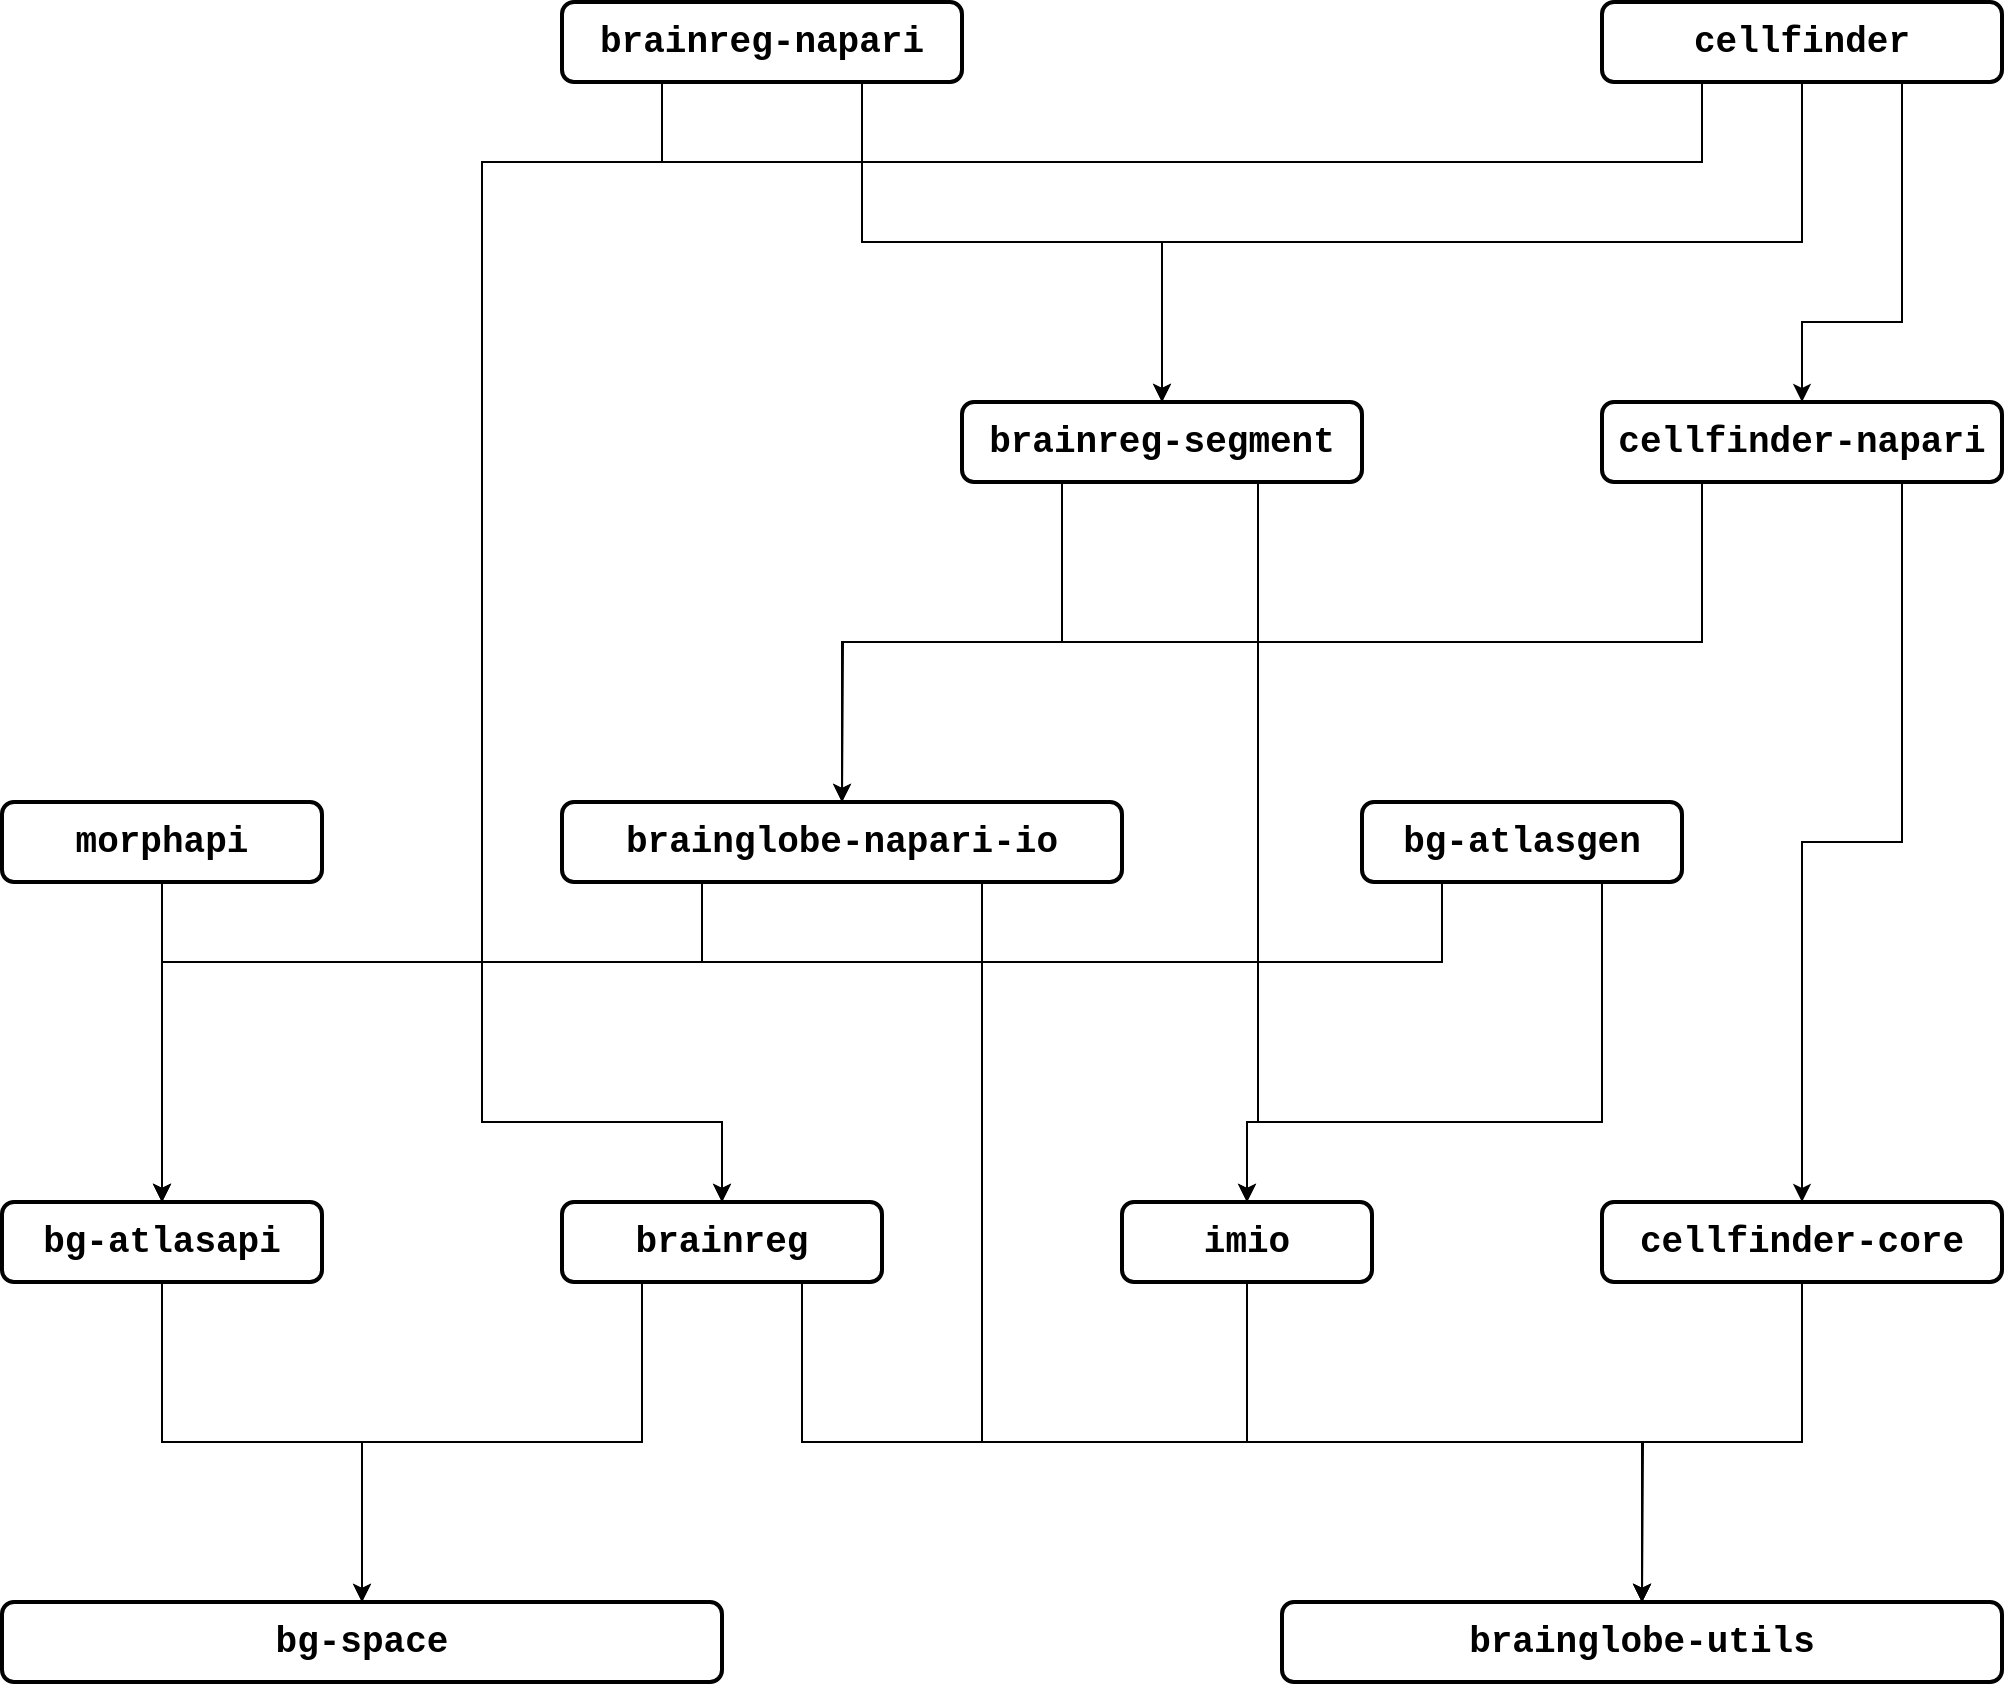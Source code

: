 <mxfile version="21.6.8" type="device">
  <diagram name="Page-1" id="Tok1ij6j-mb2-ARkbqWd">
    <mxGraphModel dx="1434" dy="822" grid="1" gridSize="10" guides="1" tooltips="1" connect="1" arrows="1" fold="1" page="1" pageScale="1" pageWidth="1169" pageHeight="1654" background="#FFFFFF" math="0" shadow="0">
      <root>
        <mxCell id="0" />
        <mxCell id="1" parent="0" />
        <mxCell id="ByYHPxEG6UrN7jGlJ29--2" value="&lt;font style=&quot;font-size: 18px;&quot;&gt;&lt;span style=&quot;font-size: 18px;&quot;&gt;bg-space&lt;/span&gt;&lt;/font&gt;" style="rounded=1;whiteSpace=wrap;html=1;fontFamily=Courier New;fontStyle=1;fontSize=18;fillStyle=solid;strokeColor=#000000;fillColor=#FFFFFF;strokeWidth=2;align=center;fontColor=#000000;" parent="1" vertex="1">
          <mxGeometry x="80" y="1560" width="360" height="40" as="geometry" />
        </mxCell>
        <mxCell id="ByYHPxEG6UrN7jGlJ29--3" value="&lt;font style=&quot;font-size: 18px;&quot;&gt;&lt;span style=&quot;font-size: 18px;&quot;&gt;brainglobe-utils&lt;/span&gt;&lt;/font&gt;" style="rounded=1;whiteSpace=wrap;html=1;fontFamily=Courier New;fontStyle=1;fontSize=18;fillStyle=solid;strokeColor=#000000;fillColor=#FFFFFF;strokeWidth=2;align=center;fontColor=#000000;" parent="1" vertex="1">
          <mxGeometry x="720" y="1560" width="360" height="40" as="geometry" />
        </mxCell>
        <mxCell id="ByYHPxEG6UrN7jGlJ29--9" style="edgeStyle=orthogonalEdgeStyle;rounded=0;orthogonalLoop=1;jettySize=auto;html=1;entryX=0.5;entryY=0;entryDx=0;entryDy=0;fontFamily=Courier New;fontStyle=1;fontSize=18;" parent="1" source="ByYHPxEG6UrN7jGlJ29--4" target="ByYHPxEG6UrN7jGlJ29--2" edge="1">
          <mxGeometry relative="1" as="geometry" />
        </mxCell>
        <mxCell id="ByYHPxEG6UrN7jGlJ29--4" value="&lt;font style=&quot;font-size: 18px;&quot;&gt;&lt;span style=&quot;font-size: 18px;&quot;&gt;bg-atlasapi&lt;/span&gt;&lt;/font&gt;" style="rounded=1;whiteSpace=wrap;html=1;fontFamily=Courier New;fontStyle=1;fontSize=18;fillStyle=solid;strokeColor=#000000;fillColor=#FFFFFF;strokeWidth=2;align=center;fontColor=#000000;" parent="1" vertex="1">
          <mxGeometry x="80" y="1360" width="160" height="40" as="geometry" />
        </mxCell>
        <mxCell id="ByYHPxEG6UrN7jGlJ29--13" style="edgeStyle=orthogonalEdgeStyle;rounded=0;orthogonalLoop=1;jettySize=auto;html=1;entryX=0.5;entryY=0;entryDx=0;entryDy=0;fontFamily=Courier New;fontStyle=1;fontSize=18;" parent="1" source="ByYHPxEG6UrN7jGlJ29--5" target="ByYHPxEG6UrN7jGlJ29--3" edge="1">
          <mxGeometry relative="1" as="geometry" />
        </mxCell>
        <mxCell id="ByYHPxEG6UrN7jGlJ29--5" value="&lt;font style=&quot;font-size: 18px;&quot;&gt;&lt;span style=&quot;font-size: 18px;&quot;&gt;imio&lt;/span&gt;&lt;/font&gt;" style="rounded=1;whiteSpace=wrap;html=1;fontFamily=Courier New;fontStyle=1;fontSize=18;fillStyle=solid;strokeColor=#000000;fillColor=#FFFFFF;strokeWidth=2;align=center;fontColor=#000000;" parent="1" vertex="1">
          <mxGeometry x="640" y="1360" width="125" height="40" as="geometry" />
        </mxCell>
        <mxCell id="ByYHPxEG6UrN7jGlJ29--14" style="edgeStyle=orthogonalEdgeStyle;rounded=0;orthogonalLoop=1;jettySize=auto;html=1;fontFamily=Courier New;fontStyle=1;fontSize=18;" parent="1" source="ByYHPxEG6UrN7jGlJ29--6" edge="1">
          <mxGeometry relative="1" as="geometry">
            <mxPoint x="900" y="1560" as="targetPoint" />
          </mxGeometry>
        </mxCell>
        <mxCell id="ByYHPxEG6UrN7jGlJ29--6" value="&lt;font style=&quot;font-size: 18px;&quot;&gt;&lt;span style=&quot;font-size: 18px;&quot;&gt;cellfinder-core&lt;/span&gt;&lt;/font&gt;" style="rounded=1;whiteSpace=wrap;html=1;fontFamily=Courier New;fontStyle=1;fontSize=18;fillStyle=solid;strokeColor=#000000;fillColor=#FFFFFF;strokeWidth=2;align=center;fontColor=#000000;" parent="1" vertex="1">
          <mxGeometry x="880" y="1360" width="200" height="40" as="geometry" />
        </mxCell>
        <mxCell id="ByYHPxEG6UrN7jGlJ29--10" style="edgeStyle=orthogonalEdgeStyle;rounded=0;orthogonalLoop=1;jettySize=auto;html=1;entryX=0.5;entryY=0;entryDx=0;entryDy=0;exitX=0.25;exitY=1;exitDx=0;exitDy=0;fontFamily=Courier New;fontStyle=1;fontSize=18;" parent="1" source="ByYHPxEG6UrN7jGlJ29--7" target="ByYHPxEG6UrN7jGlJ29--2" edge="1">
          <mxGeometry relative="1" as="geometry" />
        </mxCell>
        <mxCell id="ByYHPxEG6UrN7jGlJ29--12" style="edgeStyle=orthogonalEdgeStyle;rounded=0;orthogonalLoop=1;jettySize=auto;html=1;exitX=0.75;exitY=1;exitDx=0;exitDy=0;entryX=0.5;entryY=0;entryDx=0;entryDy=0;fontFamily=Courier New;fontStyle=1;fontSize=18;" parent="1" source="ByYHPxEG6UrN7jGlJ29--7" target="ByYHPxEG6UrN7jGlJ29--3" edge="1">
          <mxGeometry relative="1" as="geometry" />
        </mxCell>
        <mxCell id="ByYHPxEG6UrN7jGlJ29--7" value="&lt;font style=&quot;font-size: 18px;&quot;&gt;&lt;span style=&quot;font-size: 18px;&quot;&gt;brainreg&lt;/span&gt;&lt;/font&gt;" style="rounded=1;whiteSpace=wrap;html=1;fontFamily=Courier New;fontStyle=1;fontSize=18;fillStyle=solid;strokeColor=#000000;fillColor=#FFFFFF;strokeWidth=2;align=center;fontColor=#000000;" parent="1" vertex="1">
          <mxGeometry x="360" y="1360" width="160" height="40" as="geometry" />
        </mxCell>
        <mxCell id="ByYHPxEG6UrN7jGlJ29--17" style="edgeStyle=orthogonalEdgeStyle;rounded=0;orthogonalLoop=1;jettySize=auto;html=1;fontFamily=Courier New;fontStyle=1;fontSize=18;" parent="1" source="ByYHPxEG6UrN7jGlJ29--15" target="ByYHPxEG6UrN7jGlJ29--4" edge="1">
          <mxGeometry relative="1" as="geometry" />
        </mxCell>
        <mxCell id="ByYHPxEG6UrN7jGlJ29--15" value="&lt;font style=&quot;font-size: 18px;&quot;&gt;&lt;span style=&quot;font-size: 18px;&quot;&gt;morphapi&lt;/span&gt;&lt;/font&gt;" style="rounded=1;whiteSpace=wrap;html=1;fontSize=18;fontStyle=1;fontFamily=Courier New;fillStyle=solid;strokeColor=#000000;fillColor=#FFFFFF;strokeWidth=2;align=center;fontColor=#000000;" parent="1" vertex="1">
          <mxGeometry x="80" y="1160" width="160" height="40" as="geometry" />
        </mxCell>
        <mxCell id="ByYHPxEG6UrN7jGlJ29--18" style="edgeStyle=orthogonalEdgeStyle;rounded=0;orthogonalLoop=1;jettySize=auto;html=1;exitX=0.25;exitY=1;exitDx=0;exitDy=0;entryX=0.5;entryY=0;entryDx=0;entryDy=0;fontFamily=Courier New;fontStyle=1;fontSize=18;" parent="1" source="ByYHPxEG6UrN7jGlJ29--16" target="ByYHPxEG6UrN7jGlJ29--4" edge="1">
          <mxGeometry relative="1" as="geometry">
            <Array as="points">
              <mxPoint x="800" y="1240" />
              <mxPoint x="160" y="1240" />
            </Array>
          </mxGeometry>
        </mxCell>
        <mxCell id="ByYHPxEG6UrN7jGlJ29--19" style="edgeStyle=orthogonalEdgeStyle;rounded=0;orthogonalLoop=1;jettySize=auto;html=1;exitX=0.75;exitY=1;exitDx=0;exitDy=0;entryX=0.5;entryY=0;entryDx=0;entryDy=0;fontFamily=Courier New;fontStyle=1;fontSize=18;" parent="1" source="ByYHPxEG6UrN7jGlJ29--16" target="ByYHPxEG6UrN7jGlJ29--5" edge="1">
          <mxGeometry relative="1" as="geometry">
            <Array as="points">
              <mxPoint x="880" y="1320" />
              <mxPoint x="703" y="1320" />
            </Array>
          </mxGeometry>
        </mxCell>
        <mxCell id="ByYHPxEG6UrN7jGlJ29--16" value="&lt;font style=&quot;font-size: 18px;&quot;&gt;bg-atlasgen&lt;/font&gt;" style="rounded=1;whiteSpace=wrap;html=1;fontSize=18;fontStyle=1;fontFamily=Courier New;fillStyle=solid;strokeColor=#000000;fillColor=#FFFFFF;strokeWidth=2;align=center;fontColor=#000000;" parent="1" vertex="1">
          <mxGeometry x="760" y="1160" width="160" height="40" as="geometry" />
        </mxCell>
        <mxCell id="ByYHPxEG6UrN7jGlJ29--21" style="edgeStyle=orthogonalEdgeStyle;rounded=0;orthogonalLoop=1;jettySize=auto;html=1;exitX=0.75;exitY=1;exitDx=0;exitDy=0;fontFamily=Courier New;fontStyle=1;fontSize=18;" parent="1" source="ByYHPxEG6UrN7jGlJ29--20" edge="1">
          <mxGeometry relative="1" as="geometry">
            <mxPoint x="900" y="1560" as="targetPoint" />
            <Array as="points">
              <mxPoint x="870" y="1480" />
              <mxPoint x="901" y="1480" />
            </Array>
          </mxGeometry>
        </mxCell>
        <mxCell id="ByYHPxEG6UrN7jGlJ29--22" style="edgeStyle=orthogonalEdgeStyle;rounded=0;orthogonalLoop=1;jettySize=auto;html=1;exitX=0.25;exitY=1;exitDx=0;exitDy=0;entryX=0.5;entryY=0;entryDx=0;entryDy=0;fontFamily=Courier New;fontStyle=1;fontSize=18;" parent="1" source="ByYHPxEG6UrN7jGlJ29--20" target="ByYHPxEG6UrN7jGlJ29--4" edge="1">
          <mxGeometry relative="1" as="geometry">
            <Array as="points">
              <mxPoint x="430" y="1240" />
              <mxPoint x="160" y="1240" />
            </Array>
          </mxGeometry>
        </mxCell>
        <mxCell id="ByYHPxEG6UrN7jGlJ29--20" value="&lt;font style=&quot;font-size: 18px;&quot;&gt;brainglobe-napari-io&lt;/font&gt;" style="rounded=1;whiteSpace=wrap;html=1;fontSize=18;fontStyle=1;fontFamily=Courier New;fillStyle=solid;strokeColor=#000000;fillColor=#FFFFFF;strokeWidth=2;align=center;fontColor=#000000;" parent="1" vertex="1">
          <mxGeometry x="360" y="1160" width="280" height="40" as="geometry" />
        </mxCell>
        <mxCell id="ByYHPxEG6UrN7jGlJ29--29" style="edgeStyle=orthogonalEdgeStyle;rounded=0;orthogonalLoop=1;jettySize=auto;html=1;exitX=0.25;exitY=1;exitDx=0;exitDy=0;" parent="1" source="ByYHPxEG6UrN7jGlJ29--24" edge="1">
          <mxGeometry relative="1" as="geometry">
            <mxPoint x="500" y="1160" as="targetPoint" />
          </mxGeometry>
        </mxCell>
        <mxCell id="ByYHPxEG6UrN7jGlJ29--30" style="edgeStyle=orthogonalEdgeStyle;rounded=0;orthogonalLoop=1;jettySize=auto;html=1;exitX=0.75;exitY=1;exitDx=0;exitDy=0;entryX=0.5;entryY=0;entryDx=0;entryDy=0;" parent="1" source="ByYHPxEG6UrN7jGlJ29--24" target="ByYHPxEG6UrN7jGlJ29--5" edge="1">
          <mxGeometry relative="1" as="geometry">
            <Array as="points">
              <mxPoint x="708" y="1320" />
              <mxPoint x="703" y="1320" />
            </Array>
          </mxGeometry>
        </mxCell>
        <mxCell id="ByYHPxEG6UrN7jGlJ29--24" value="&lt;font style=&quot;font-size: 18px;&quot;&gt;brainreg-segment&lt;/font&gt;" style="rounded=1;whiteSpace=wrap;html=1;fontSize=18;fontStyle=1;fillStyle=solid;strokeColor=#000000;fillColor=#FFFFFF;strokeWidth=2;fontFamily=Courier New;align=center;fontColor=#000000;" parent="1" vertex="1">
          <mxGeometry x="560" y="960" width="200" height="40" as="geometry" />
        </mxCell>
        <mxCell id="ByYHPxEG6UrN7jGlJ29--26" style="edgeStyle=orthogonalEdgeStyle;rounded=0;orthogonalLoop=1;jettySize=auto;html=1;exitX=0.75;exitY=1;exitDx=0;exitDy=0;" parent="1" source="ByYHPxEG6UrN7jGlJ29--25" target="ByYHPxEG6UrN7jGlJ29--6" edge="1">
          <mxGeometry relative="1" as="geometry" />
        </mxCell>
        <mxCell id="ByYHPxEG6UrN7jGlJ29--27" style="edgeStyle=orthogonalEdgeStyle;rounded=0;orthogonalLoop=1;jettySize=auto;html=1;exitX=0.25;exitY=1;exitDx=0;exitDy=0;entryX=0.5;entryY=0;entryDx=0;entryDy=0;" parent="1" source="ByYHPxEG6UrN7jGlJ29--25" target="ByYHPxEG6UrN7jGlJ29--20" edge="1">
          <mxGeometry relative="1" as="geometry" />
        </mxCell>
        <mxCell id="ByYHPxEG6UrN7jGlJ29--25" value="&lt;font style=&quot;font-size: 18px;&quot;&gt;cellfinder-napari&lt;/font&gt;" style="rounded=1;whiteSpace=wrap;html=1;fontSize=18;fontStyle=1;fillStyle=solid;strokeColor=#000000;fillColor=#FFFFFF;strokeWidth=2;fontFamily=Courier New;align=center;fontColor=#000000;" parent="1" vertex="1">
          <mxGeometry x="880" y="960" width="200" height="40" as="geometry" />
        </mxCell>
        <mxCell id="ByYHPxEG6UrN7jGlJ29--35" style="edgeStyle=orthogonalEdgeStyle;rounded=0;orthogonalLoop=1;jettySize=auto;html=1;exitX=0.75;exitY=1;exitDx=0;exitDy=0;entryX=0.5;entryY=0;entryDx=0;entryDy=0;" parent="1" source="ByYHPxEG6UrN7jGlJ29--31" target="ByYHPxEG6UrN7jGlJ29--25" edge="1">
          <mxGeometry relative="1" as="geometry">
            <Array as="points">
              <mxPoint x="1030" y="920" />
              <mxPoint x="980" y="920" />
            </Array>
          </mxGeometry>
        </mxCell>
        <mxCell id="ByYHPxEG6UrN7jGlJ29--36" style="edgeStyle=orthogonalEdgeStyle;rounded=0;orthogonalLoop=1;jettySize=auto;html=1;exitX=0.25;exitY=1;exitDx=0;exitDy=0;entryX=0.5;entryY=0;entryDx=0;entryDy=0;" parent="1" source="ByYHPxEG6UrN7jGlJ29--31" target="ByYHPxEG6UrN7jGlJ29--7" edge="1">
          <mxGeometry relative="1" as="geometry">
            <Array as="points">
              <mxPoint x="930" y="840" />
              <mxPoint x="320" y="840" />
              <mxPoint x="320" y="1320" />
              <mxPoint x="440" y="1320" />
            </Array>
          </mxGeometry>
        </mxCell>
        <mxCell id="Re4mHl_SAUmNirIH--UR-1" style="edgeStyle=orthogonalEdgeStyle;rounded=0;orthogonalLoop=1;jettySize=auto;html=1;entryX=0.5;entryY=0;entryDx=0;entryDy=0;exitX=0.5;exitY=1;exitDx=0;exitDy=0;" edge="1" parent="1" source="ByYHPxEG6UrN7jGlJ29--31" target="ByYHPxEG6UrN7jGlJ29--24">
          <mxGeometry relative="1" as="geometry">
            <Array as="points">
              <mxPoint x="980" y="880" />
              <mxPoint x="660" y="880" />
            </Array>
          </mxGeometry>
        </mxCell>
        <mxCell id="ByYHPxEG6UrN7jGlJ29--31" value="&lt;font style=&quot;font-size: 18px;&quot;&gt;cellfinder&lt;/font&gt;" style="rounded=1;whiteSpace=wrap;html=1;fontSize=18;fontStyle=1;fillStyle=solid;strokeColor=#000000;fillColor=#FFFFFF;strokeWidth=2;fontFamily=Courier New;align=center;fontColor=#000000;" parent="1" vertex="1">
          <mxGeometry x="880" y="760" width="200" height="40" as="geometry" />
        </mxCell>
        <mxCell id="ByYHPxEG6UrN7jGlJ29--37" style="edgeStyle=orthogonalEdgeStyle;rounded=0;orthogonalLoop=1;jettySize=auto;html=1;exitX=0.25;exitY=1;exitDx=0;exitDy=0;entryX=0.5;entryY=0;entryDx=0;entryDy=0;" parent="1" source="ByYHPxEG6UrN7jGlJ29--32" target="ByYHPxEG6UrN7jGlJ29--7" edge="1">
          <mxGeometry relative="1" as="geometry">
            <Array as="points">
              <mxPoint x="410" y="840" />
              <mxPoint x="320" y="840" />
              <mxPoint x="320" y="1320" />
              <mxPoint x="440" y="1320" />
            </Array>
          </mxGeometry>
        </mxCell>
        <mxCell id="ByYHPxEG6UrN7jGlJ29--38" style="edgeStyle=orthogonalEdgeStyle;rounded=0;orthogonalLoop=1;jettySize=auto;html=1;exitX=0.75;exitY=1;exitDx=0;exitDy=0;entryX=0.5;entryY=0;entryDx=0;entryDy=0;" parent="1" source="ByYHPxEG6UrN7jGlJ29--32" target="ByYHPxEG6UrN7jGlJ29--24" edge="1">
          <mxGeometry relative="1" as="geometry">
            <Array as="points">
              <mxPoint x="510" y="880" />
              <mxPoint x="660" y="880" />
            </Array>
          </mxGeometry>
        </mxCell>
        <mxCell id="ByYHPxEG6UrN7jGlJ29--32" value="&lt;font style=&quot;font-size: 18px;&quot;&gt;brainreg-napari&lt;/font&gt;" style="rounded=1;whiteSpace=wrap;html=1;fontSize=18;fontStyle=1;fillStyle=solid;strokeColor=#000000;fillColor=#FFFFFF;strokeWidth=2;fontFamily=Courier New;align=center;fontColor=#000000;" parent="1" vertex="1">
          <mxGeometry x="360" y="760" width="200" height="40" as="geometry" />
        </mxCell>
      </root>
    </mxGraphModel>
  </diagram>
</mxfile>
